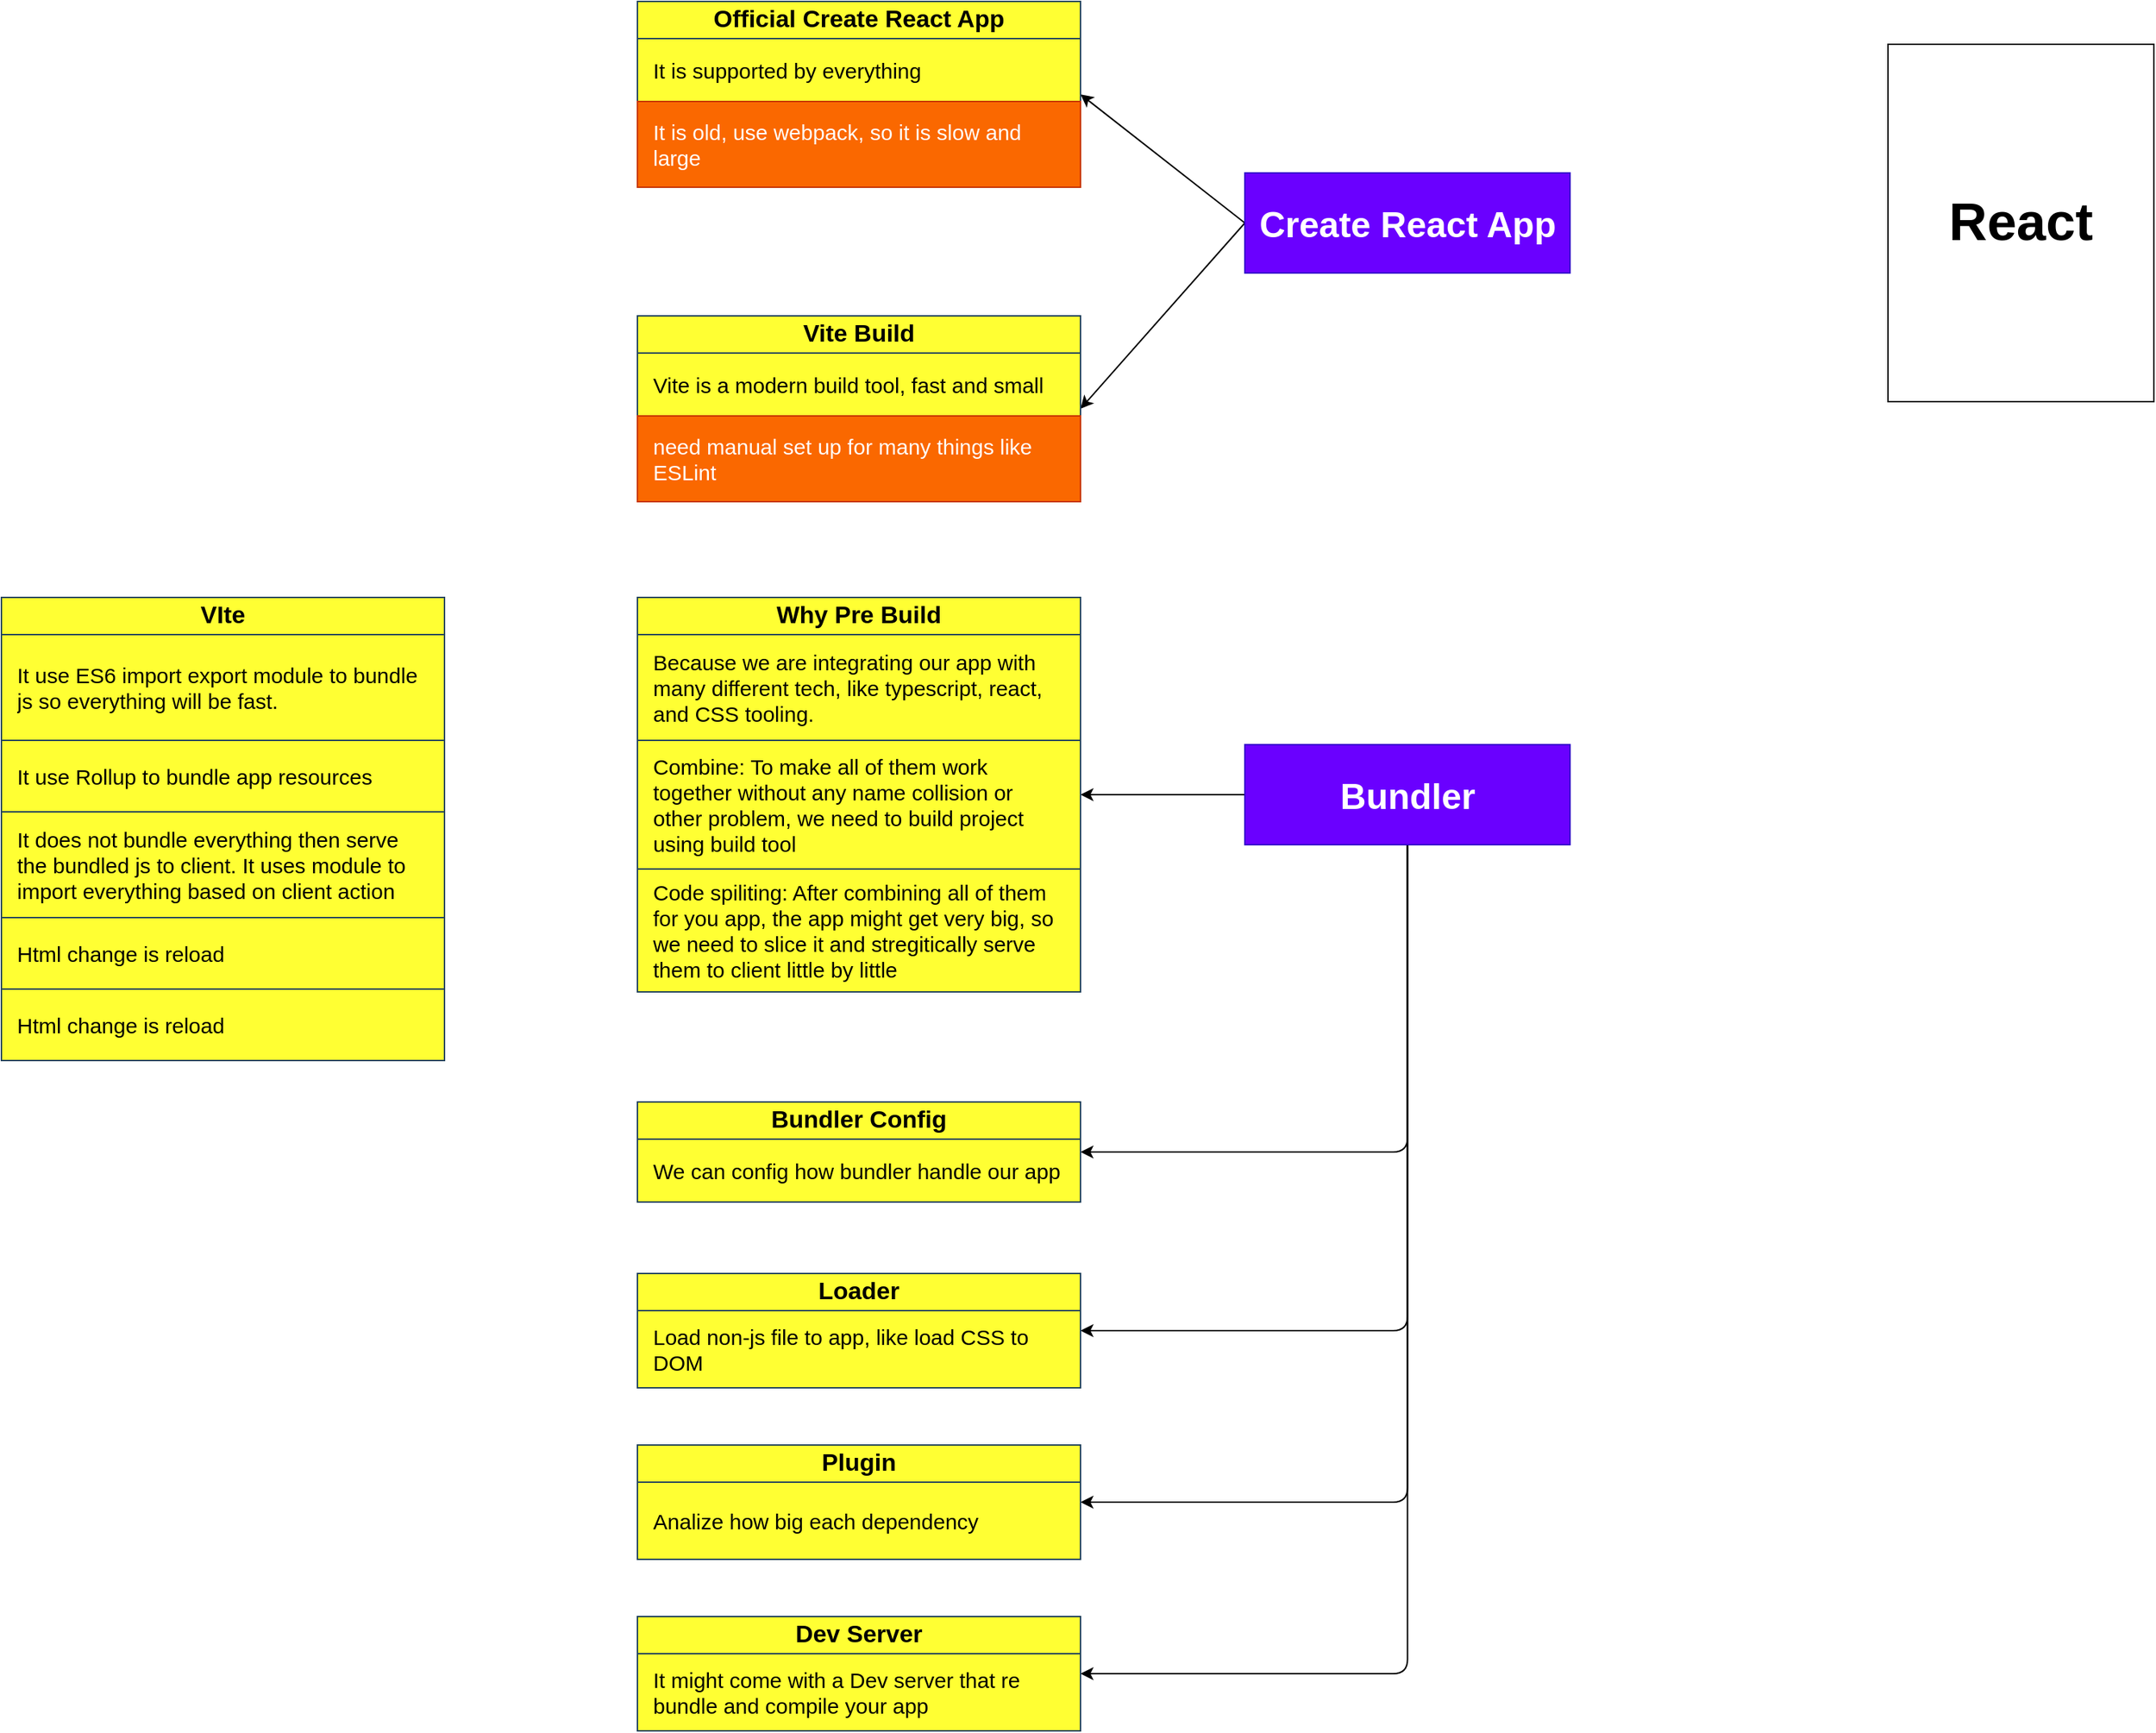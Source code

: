<mxfile>
    <diagram id="k1yiFRGL5xsYk5cQevov" name="Page-1">
        <mxGraphModel dx="2029" dy="480" grid="1" gridSize="10" guides="1" tooltips="1" connect="1" arrows="1" fold="1" page="1" pageScale="1" pageWidth="850" pageHeight="1100" math="0" shadow="0">
            <root>
                <mxCell id="0"/>
                <mxCell id="1" parent="0"/>
                <mxCell id="3" value="React" style="rounded=0;whiteSpace=wrap;html=1;fontSize=37;fontStyle=1" parent="1" vertex="1">
                    <mxGeometry x="450" y="100" width="186" height="250" as="geometry"/>
                </mxCell>
                <mxCell id="8" style="edgeStyle=none;html=1;exitX=0;exitY=0.5;exitDx=0;exitDy=0;entryX=1;entryY=0.5;entryDx=0;entryDy=0;" parent="1" source="4" target="5" edge="1">
                    <mxGeometry relative="1" as="geometry"/>
                </mxCell>
                <mxCell id="16" style="edgeStyle=none;html=1;exitX=0;exitY=0.5;exitDx=0;exitDy=0;entryX=1;entryY=0.5;entryDx=0;entryDy=0;" parent="1" source="4" target="9" edge="1">
                    <mxGeometry relative="1" as="geometry"/>
                </mxCell>
                <mxCell id="4" value="Create React App" style="rounded=0;whiteSpace=wrap;html=1;fontSize=25;fontStyle=1;aspect=fixed;fillColor=#6a00ff;strokeColor=#3700CC;fontColor=#ffffff;" parent="1" vertex="1">
                    <mxGeometry y="190" width="227.5" height="70" as="geometry"/>
                </mxCell>
                <mxCell id="5" value="Official Create React App" style="swimlane;fontStyle=1;childLayout=stackLayout;horizontal=1;startSize=26;fillColor=#FFFF33;horizontalStack=0;resizeParent=1;resizeParentMax=0;resizeLast=0;collapsible=1;marginBottom=0;labelBackgroundColor=none;strokeColor=#23445d;fontSize=17;swimlaneLine=1;verticalAlign=middle;fontColor=#000000;spacing=7;whiteSpace=wrap;" parent="1" vertex="1">
                    <mxGeometry x="-425" y="70" width="310" height="130" as="geometry"/>
                </mxCell>
                <mxCell id="6" value="It is supported by everything" style="text;strokeColor=#23445d;fillColor=#FFFF33;align=left;verticalAlign=middle;spacingLeft=4;spacingRight=4;overflow=hidden;rotatable=0;points=[[0,0.5],[1,0.5]];portConstraint=eastwest;labelBackgroundColor=none;fontSize=15;fontColor=#000000;spacing=7;whiteSpace=wrap;" parent="5" vertex="1">
                    <mxGeometry y="26" width="310" height="44" as="geometry"/>
                </mxCell>
                <mxCell id="7" value="It is old, use webpack, so it is slow and large" style="text;strokeColor=#C73500;fillColor=#fa6800;align=left;verticalAlign=middle;spacingLeft=4;spacingRight=4;overflow=hidden;rotatable=0;points=[[0,0.5],[1,0.5]];portConstraint=eastwest;labelBackgroundColor=none;fontSize=15;fontColor=#FFFFFF;spacing=7;whiteSpace=wrap;" parent="5" vertex="1">
                    <mxGeometry y="70" width="310" height="60" as="geometry"/>
                </mxCell>
                <mxCell id="9" value="Vite Build" style="swimlane;fontStyle=1;childLayout=stackLayout;horizontal=1;startSize=26;fillColor=#FFFF33;horizontalStack=0;resizeParent=1;resizeParentMax=0;resizeLast=0;collapsible=1;marginBottom=0;labelBackgroundColor=none;strokeColor=#23445d;fontSize=17;swimlaneLine=1;verticalAlign=middle;fontColor=#000000;spacing=7;whiteSpace=wrap;" parent="1" vertex="1">
                    <mxGeometry x="-425" y="290" width="310" height="130" as="geometry"/>
                </mxCell>
                <mxCell id="10" value="Vite is a modern build tool, fast and small" style="text;strokeColor=#23445d;fillColor=#FFFF33;align=left;verticalAlign=middle;spacingLeft=4;spacingRight=4;overflow=hidden;rotatable=0;points=[[0,0.5],[1,0.5]];portConstraint=eastwest;labelBackgroundColor=none;fontSize=15;fontColor=#000000;spacing=7;whiteSpace=wrap;" parent="9" vertex="1">
                    <mxGeometry y="26" width="310" height="44" as="geometry"/>
                </mxCell>
                <mxCell id="11" value="need manual set up for many things like ESLint" style="text;strokeColor=#C73500;fillColor=#fa6800;align=left;verticalAlign=middle;spacingLeft=4;spacingRight=4;overflow=hidden;rotatable=0;points=[[0,0.5],[1,0.5]];portConstraint=eastwest;labelBackgroundColor=none;fontSize=15;fontColor=#FFFFFF;spacing=7;whiteSpace=wrap;" parent="9" vertex="1">
                    <mxGeometry y="70" width="310" height="60" as="geometry"/>
                </mxCell>
                <mxCell id="19" style="edgeStyle=none;html=1;exitX=0;exitY=0.5;exitDx=0;exitDy=0;entryX=1;entryY=0.5;entryDx=0;entryDy=0;" parent="1" source="12" target="13" edge="1">
                    <mxGeometry relative="1" as="geometry"/>
                </mxCell>
                <mxCell id="29" style="edgeStyle=orthogonalEdgeStyle;html=1;exitX=0.5;exitY=1;exitDx=0;exitDy=0;entryX=1;entryY=0.5;entryDx=0;entryDy=0;" parent="1" source="12" target="20" edge="1">
                    <mxGeometry relative="1" as="geometry">
                        <mxPoint x="-40" y="880" as="targetPoint"/>
                    </mxGeometry>
                </mxCell>
                <mxCell id="30" style="edgeStyle=orthogonalEdgeStyle;html=1;exitX=0.5;exitY=1;exitDx=0;exitDy=0;entryX=1;entryY=0.5;entryDx=0;entryDy=0;" parent="1" source="12" target="23" edge="1">
                    <mxGeometry relative="1" as="geometry"/>
                </mxCell>
                <mxCell id="31" style="edgeStyle=orthogonalEdgeStyle;html=1;exitX=0.5;exitY=1;exitDx=0;exitDy=0;entryX=1;entryY=0.5;entryDx=0;entryDy=0;" parent="1" source="12" target="25" edge="1">
                    <mxGeometry relative="1" as="geometry"/>
                </mxCell>
                <mxCell id="32" style="edgeStyle=orthogonalEdgeStyle;html=1;exitX=0.5;exitY=1;exitDx=0;exitDy=0;entryX=1;entryY=0.5;entryDx=0;entryDy=0;" parent="1" source="12" target="27" edge="1">
                    <mxGeometry relative="1" as="geometry"/>
                </mxCell>
                <mxCell id="12" value="Bundler" style="rounded=0;whiteSpace=wrap;html=1;fontSize=25;fontStyle=1;aspect=fixed;fillColor=#6a00ff;strokeColor=#3700CC;fontColor=#ffffff;" parent="1" vertex="1">
                    <mxGeometry y="590" width="227.5" height="70" as="geometry"/>
                </mxCell>
                <mxCell id="13" value="Why Pre Build" style="swimlane;fontStyle=1;childLayout=stackLayout;horizontal=1;startSize=26;fillColor=#FFFF33;horizontalStack=0;resizeParent=1;resizeParentMax=0;resizeLast=0;collapsible=1;marginBottom=0;labelBackgroundColor=none;strokeColor=#23445d;fontSize=17;swimlaneLine=1;verticalAlign=middle;fontColor=#000000;spacing=7;whiteSpace=wrap;" parent="1" vertex="1">
                    <mxGeometry x="-425" y="487" width="310" height="276" as="geometry"/>
                </mxCell>
                <mxCell id="14" value="Because we are integrating our app with many different tech, like typescript, react, and CSS tooling. " style="text;strokeColor=#23445d;fillColor=#FFFF33;align=left;verticalAlign=middle;spacingLeft=4;spacingRight=4;overflow=hidden;rotatable=0;points=[[0,0.5],[1,0.5]];portConstraint=eastwest;labelBackgroundColor=none;fontSize=15;fontColor=#000000;spacing=7;whiteSpace=wrap;" parent="13" vertex="1">
                    <mxGeometry y="26" width="310" height="74" as="geometry"/>
                </mxCell>
                <mxCell id="17" value="Combine: To make all of them work together without any name collision or other problem, we need to build project using build tool" style="text;strokeColor=#23445d;fillColor=#FFFF33;align=left;verticalAlign=middle;spacingLeft=4;spacingRight=4;overflow=hidden;rotatable=0;points=[[0,0.5],[1,0.5]];portConstraint=eastwest;labelBackgroundColor=none;fontSize=15;fontColor=#000000;spacing=7;whiteSpace=wrap;" parent="13" vertex="1">
                    <mxGeometry y="100" width="310" height="90" as="geometry"/>
                </mxCell>
                <mxCell id="18" value="Code spiliting: After combining all of them for you app, the app might get very big, so we need to slice it and stregitically serve them to client little by little" style="text;strokeColor=#23445d;fillColor=#FFFF33;align=left;verticalAlign=middle;spacingLeft=4;spacingRight=4;overflow=hidden;rotatable=0;points=[[0,0.5],[1,0.5]];portConstraint=eastwest;labelBackgroundColor=none;fontSize=15;fontColor=#000000;spacing=7;whiteSpace=wrap;" parent="13" vertex="1">
                    <mxGeometry y="190" width="310" height="86" as="geometry"/>
                </mxCell>
                <mxCell id="20" value="Bundler Config" style="swimlane;fontStyle=1;childLayout=stackLayout;horizontal=1;startSize=26;fillColor=#FFFF33;horizontalStack=0;resizeParent=1;resizeParentMax=0;resizeLast=0;collapsible=1;marginBottom=0;labelBackgroundColor=none;strokeColor=#23445d;fontSize=17;swimlaneLine=1;verticalAlign=middle;fontColor=#000000;spacing=7;whiteSpace=wrap;" parent="1" vertex="1">
                    <mxGeometry x="-425" y="840" width="310" height="70" as="geometry"/>
                </mxCell>
                <mxCell id="21" value="We can config how bundler handle our app" style="text;strokeColor=#23445d;fillColor=#FFFF33;align=left;verticalAlign=middle;spacingLeft=4;spacingRight=4;overflow=hidden;rotatable=0;points=[[0,0.5],[1,0.5]];portConstraint=eastwest;labelBackgroundColor=none;fontSize=15;fontColor=#000000;spacing=7;whiteSpace=wrap;" parent="20" vertex="1">
                    <mxGeometry y="26" width="310" height="44" as="geometry"/>
                </mxCell>
                <mxCell id="23" value="Loader" style="swimlane;fontStyle=1;childLayout=stackLayout;horizontal=1;startSize=26;fillColor=#FFFF33;horizontalStack=0;resizeParent=1;resizeParentMax=0;resizeLast=0;collapsible=1;marginBottom=0;labelBackgroundColor=none;strokeColor=#23445d;fontSize=17;swimlaneLine=1;verticalAlign=middle;fontColor=#000000;spacing=7;whiteSpace=wrap;" parent="1" vertex="1">
                    <mxGeometry x="-425" y="960" width="310" height="80" as="geometry"/>
                </mxCell>
                <mxCell id="24" value="Load non-js file to app, like load CSS to DOM" style="text;strokeColor=#23445d;fillColor=#FFFF33;align=left;verticalAlign=middle;spacingLeft=4;spacingRight=4;overflow=hidden;rotatable=0;points=[[0,0.5],[1,0.5]];portConstraint=eastwest;labelBackgroundColor=none;fontSize=15;fontColor=#000000;spacing=7;whiteSpace=wrap;" parent="23" vertex="1">
                    <mxGeometry y="26" width="310" height="54" as="geometry"/>
                </mxCell>
                <mxCell id="25" value="Plugin" style="swimlane;fontStyle=1;childLayout=stackLayout;horizontal=1;startSize=26;fillColor=#FFFF33;horizontalStack=0;resizeParent=1;resizeParentMax=0;resizeLast=0;collapsible=1;marginBottom=0;labelBackgroundColor=none;strokeColor=#23445d;fontSize=17;swimlaneLine=1;verticalAlign=middle;fontColor=#000000;spacing=7;whiteSpace=wrap;" parent="1" vertex="1">
                    <mxGeometry x="-425" y="1080" width="310" height="80" as="geometry"/>
                </mxCell>
                <mxCell id="26" value="Analize how big each dependency " style="text;strokeColor=#23445d;fillColor=#FFFF33;align=left;verticalAlign=middle;spacingLeft=4;spacingRight=4;overflow=hidden;rotatable=0;points=[[0,0.5],[1,0.5]];portConstraint=eastwest;labelBackgroundColor=none;fontSize=15;fontColor=#000000;spacing=7;whiteSpace=wrap;" parent="25" vertex="1">
                    <mxGeometry y="26" width="310" height="54" as="geometry"/>
                </mxCell>
                <mxCell id="27" value="Dev Server" style="swimlane;fontStyle=1;childLayout=stackLayout;horizontal=1;startSize=26;fillColor=#FFFF33;horizontalStack=0;resizeParent=1;resizeParentMax=0;resizeLast=0;collapsible=1;marginBottom=0;labelBackgroundColor=none;strokeColor=#23445d;fontSize=17;swimlaneLine=1;verticalAlign=middle;fontColor=#000000;spacing=7;whiteSpace=wrap;" parent="1" vertex="1">
                    <mxGeometry x="-425" y="1200" width="310" height="80" as="geometry"/>
                </mxCell>
                <mxCell id="28" value="It might come with a Dev server that re bundle and compile your app" style="text;strokeColor=#23445d;fillColor=#FFFF33;align=left;verticalAlign=middle;spacingLeft=4;spacingRight=4;overflow=hidden;rotatable=0;points=[[0,0.5],[1,0.5]];portConstraint=eastwest;labelBackgroundColor=none;fontSize=15;fontColor=#000000;spacing=7;whiteSpace=wrap;" parent="27" vertex="1">
                    <mxGeometry y="26" width="310" height="54" as="geometry"/>
                </mxCell>
                <mxCell id="33" value="VIte" style="swimlane;fontStyle=1;childLayout=stackLayout;horizontal=1;startSize=26;fillColor=#FFFF33;horizontalStack=0;resizeParent=1;resizeParentMax=0;resizeLast=0;collapsible=1;marginBottom=0;labelBackgroundColor=none;strokeColor=#23445d;fontSize=17;swimlaneLine=1;verticalAlign=middle;fontColor=#000000;spacing=7;whiteSpace=wrap;" parent="1" vertex="1">
                    <mxGeometry x="-870" y="487" width="310" height="324" as="geometry"/>
                </mxCell>
                <mxCell id="34" value="It use ES6 import export module to bundle js so everything will be fast. " style="text;strokeColor=#23445d;fillColor=#FFFF33;align=left;verticalAlign=middle;spacingLeft=4;spacingRight=4;overflow=hidden;rotatable=0;points=[[0,0.5],[1,0.5]];portConstraint=eastwest;labelBackgroundColor=none;fontSize=15;fontColor=#000000;spacing=7;whiteSpace=wrap;" parent="33" vertex="1">
                    <mxGeometry y="26" width="310" height="74" as="geometry"/>
                </mxCell>
                <mxCell id="37" value="It use Rollup to bundle app resources" style="text;strokeColor=#23445d;fillColor=#FFFF33;align=left;verticalAlign=middle;spacingLeft=4;spacingRight=4;overflow=hidden;rotatable=0;points=[[0,0.5],[1,0.5]];portConstraint=eastwest;labelBackgroundColor=none;fontSize=15;fontColor=#000000;spacing=7;whiteSpace=wrap;" parent="33" vertex="1">
                    <mxGeometry y="100" width="310" height="50" as="geometry"/>
                </mxCell>
                <mxCell id="38" value="It does not bundle everything then serve the bundled js to client. It uses module to import everything based on client action" style="text;strokeColor=#23445d;fillColor=#FFFF33;align=left;verticalAlign=middle;spacingLeft=4;spacingRight=4;overflow=hidden;rotatable=0;points=[[0,0.5],[1,0.5]];portConstraint=eastwest;labelBackgroundColor=none;fontSize=15;fontColor=#000000;spacing=7;whiteSpace=wrap;" parent="33" vertex="1">
                    <mxGeometry y="150" width="310" height="74" as="geometry"/>
                </mxCell>
                <mxCell id="39" value="Html change is reload" style="text;strokeColor=#23445d;fillColor=#FFFF33;align=left;verticalAlign=middle;spacingLeft=4;spacingRight=4;overflow=hidden;rotatable=0;points=[[0,0.5],[1,0.5]];portConstraint=eastwest;labelBackgroundColor=none;fontSize=15;fontColor=#000000;spacing=7;whiteSpace=wrap;" vertex="1" parent="33">
                    <mxGeometry y="224" width="310" height="50" as="geometry"/>
                </mxCell>
                <mxCell id="40" value="Html change is reload" style="text;strokeColor=#23445d;fillColor=#FFFF33;align=left;verticalAlign=middle;spacingLeft=4;spacingRight=4;overflow=hidden;rotatable=0;points=[[0,0.5],[1,0.5]];portConstraint=eastwest;labelBackgroundColor=none;fontSize=15;fontColor=#000000;spacing=7;whiteSpace=wrap;" vertex="1" parent="33">
                    <mxGeometry y="274" width="310" height="50" as="geometry"/>
                </mxCell>
            </root>
        </mxGraphModel>
    </diagram>
</mxfile>